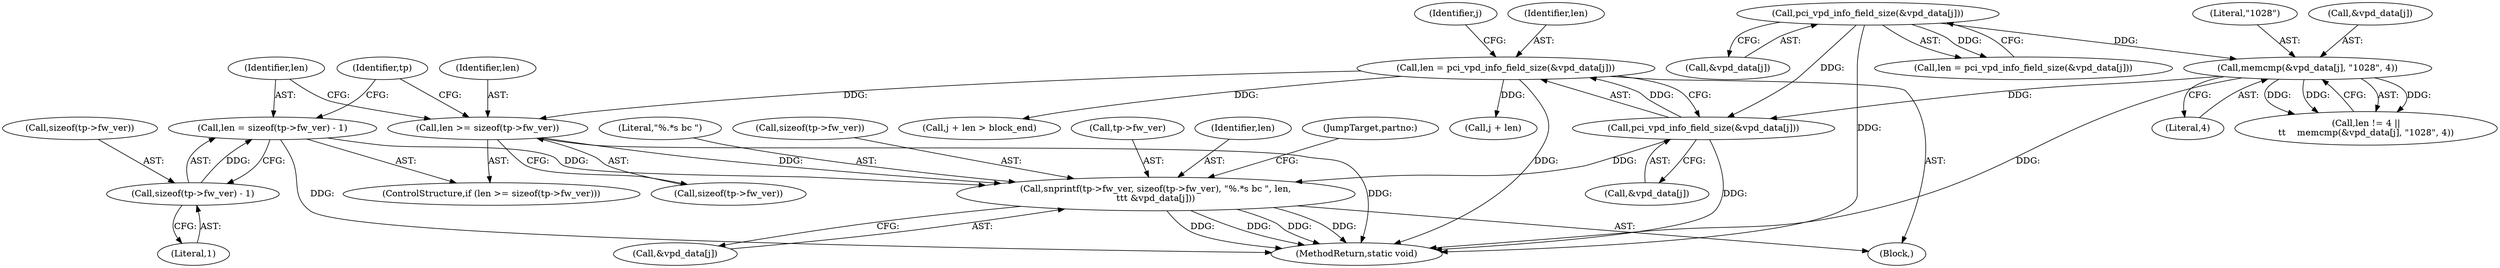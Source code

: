 digraph "0_linux_715230a44310a8cf66fbfb5a46f9a62a9b2de424@API" {
"1000253" [label="(Call,snprintf(tp->fw_ver, sizeof(tp->fw_ver), \"%.*s bc \", len,\n\t\t\t &vpd_data[j]))"];
"1000236" [label="(Call,len = sizeof(tp->fw_ver) - 1)"];
"1000238" [label="(Call,sizeof(tp->fw_ver) - 1)"];
"1000230" [label="(Call,len >= sizeof(tp->fw_ver))"];
"1000212" [label="(Call,len = pci_vpd_info_field_size(&vpd_data[j]))"];
"1000214" [label="(Call,pci_vpd_info_field_size(&vpd_data[j]))"];
"1000192" [label="(Call,memcmp(&vpd_data[j], \"1028\", 4))"];
"1000173" [label="(Call,pci_vpd_info_field_size(&vpd_data[j]))"];
"1000238" [label="(Call,sizeof(tp->fw_ver) - 1)"];
"1000197" [label="(Literal,\"1028\")"];
"1000170" [label="(Block,)"];
"1000257" [label="(Call,sizeof(tp->fw_ver))"];
"1000239" [label="(Call,sizeof(tp->fw_ver))"];
"1000229" [label="(ControlStructure,if (len >= sizeof(tp->fw_ver)))"];
"1000232" [label="(Call,sizeof(tp->fw_ver))"];
"1000254" [label="(Call,tp->fw_ver)"];
"1000253" [label="(Call,snprintf(tp->fw_ver, sizeof(tp->fw_ver), \"%.*s bc \", len,\n\t\t\t &vpd_data[j]))"];
"1000262" [label="(Identifier,len)"];
"1000193" [label="(Call,&vpd_data[j])"];
"1000223" [label="(Call,j + len > block_end)"];
"1000173" [label="(Call,pci_vpd_info_field_size(&vpd_data[j]))"];
"1000236" [label="(Call,len = sizeof(tp->fw_ver) - 1)"];
"1000198" [label="(Literal,4)"];
"1000220" [label="(Identifier,j)"];
"1000224" [label="(Call,j + len)"];
"1000267" [label="(JumpTarget,partno:)"];
"1000261" [label="(Literal,\"%.*s bc \")"];
"1000214" [label="(Call,pci_vpd_info_field_size(&vpd_data[j]))"];
"1000188" [label="(Call,len != 4 ||\n\t\t    memcmp(&vpd_data[j], \"1028\", 4))"];
"1000174" [label="(Call,&vpd_data[j])"];
"1000263" [label="(Call,&vpd_data[j])"];
"1000192" [label="(Call,memcmp(&vpd_data[j], \"1028\", 4))"];
"1000231" [label="(Identifier,len)"];
"1000237" [label="(Identifier,len)"];
"1000604" [label="(MethodReturn,static void)"];
"1000171" [label="(Call,len = pci_vpd_info_field_size(&vpd_data[j]))"];
"1000230" [label="(Call,len >= sizeof(tp->fw_ver))"];
"1000243" [label="(Literal,1)"];
"1000215" [label="(Call,&vpd_data[j])"];
"1000213" [label="(Identifier,len)"];
"1000246" [label="(Identifier,tp)"];
"1000212" [label="(Call,len = pci_vpd_info_field_size(&vpd_data[j]))"];
"1000253" -> "1000170"  [label="AST: "];
"1000253" -> "1000263"  [label="CFG: "];
"1000254" -> "1000253"  [label="AST: "];
"1000257" -> "1000253"  [label="AST: "];
"1000261" -> "1000253"  [label="AST: "];
"1000262" -> "1000253"  [label="AST: "];
"1000263" -> "1000253"  [label="AST: "];
"1000267" -> "1000253"  [label="CFG: "];
"1000253" -> "1000604"  [label="DDG: "];
"1000253" -> "1000604"  [label="DDG: "];
"1000253" -> "1000604"  [label="DDG: "];
"1000253" -> "1000604"  [label="DDG: "];
"1000236" -> "1000253"  [label="DDG: "];
"1000230" -> "1000253"  [label="DDG: "];
"1000214" -> "1000253"  [label="DDG: "];
"1000236" -> "1000229"  [label="AST: "];
"1000236" -> "1000238"  [label="CFG: "];
"1000237" -> "1000236"  [label="AST: "];
"1000238" -> "1000236"  [label="AST: "];
"1000246" -> "1000236"  [label="CFG: "];
"1000236" -> "1000604"  [label="DDG: "];
"1000238" -> "1000236"  [label="DDG: "];
"1000238" -> "1000243"  [label="CFG: "];
"1000239" -> "1000238"  [label="AST: "];
"1000243" -> "1000238"  [label="AST: "];
"1000230" -> "1000229"  [label="AST: "];
"1000230" -> "1000232"  [label="CFG: "];
"1000231" -> "1000230"  [label="AST: "];
"1000232" -> "1000230"  [label="AST: "];
"1000237" -> "1000230"  [label="CFG: "];
"1000246" -> "1000230"  [label="CFG: "];
"1000230" -> "1000604"  [label="DDG: "];
"1000212" -> "1000230"  [label="DDG: "];
"1000212" -> "1000170"  [label="AST: "];
"1000212" -> "1000214"  [label="CFG: "];
"1000213" -> "1000212"  [label="AST: "];
"1000214" -> "1000212"  [label="AST: "];
"1000220" -> "1000212"  [label="CFG: "];
"1000212" -> "1000604"  [label="DDG: "];
"1000214" -> "1000212"  [label="DDG: "];
"1000212" -> "1000223"  [label="DDG: "];
"1000212" -> "1000224"  [label="DDG: "];
"1000214" -> "1000215"  [label="CFG: "];
"1000215" -> "1000214"  [label="AST: "];
"1000214" -> "1000604"  [label="DDG: "];
"1000192" -> "1000214"  [label="DDG: "];
"1000173" -> "1000214"  [label="DDG: "];
"1000192" -> "1000188"  [label="AST: "];
"1000192" -> "1000198"  [label="CFG: "];
"1000193" -> "1000192"  [label="AST: "];
"1000197" -> "1000192"  [label="AST: "];
"1000198" -> "1000192"  [label="AST: "];
"1000188" -> "1000192"  [label="CFG: "];
"1000192" -> "1000604"  [label="DDG: "];
"1000192" -> "1000188"  [label="DDG: "];
"1000192" -> "1000188"  [label="DDG: "];
"1000192" -> "1000188"  [label="DDG: "];
"1000173" -> "1000192"  [label="DDG: "];
"1000173" -> "1000171"  [label="AST: "];
"1000173" -> "1000174"  [label="CFG: "];
"1000174" -> "1000173"  [label="AST: "];
"1000171" -> "1000173"  [label="CFG: "];
"1000173" -> "1000604"  [label="DDG: "];
"1000173" -> "1000171"  [label="DDG: "];
}
